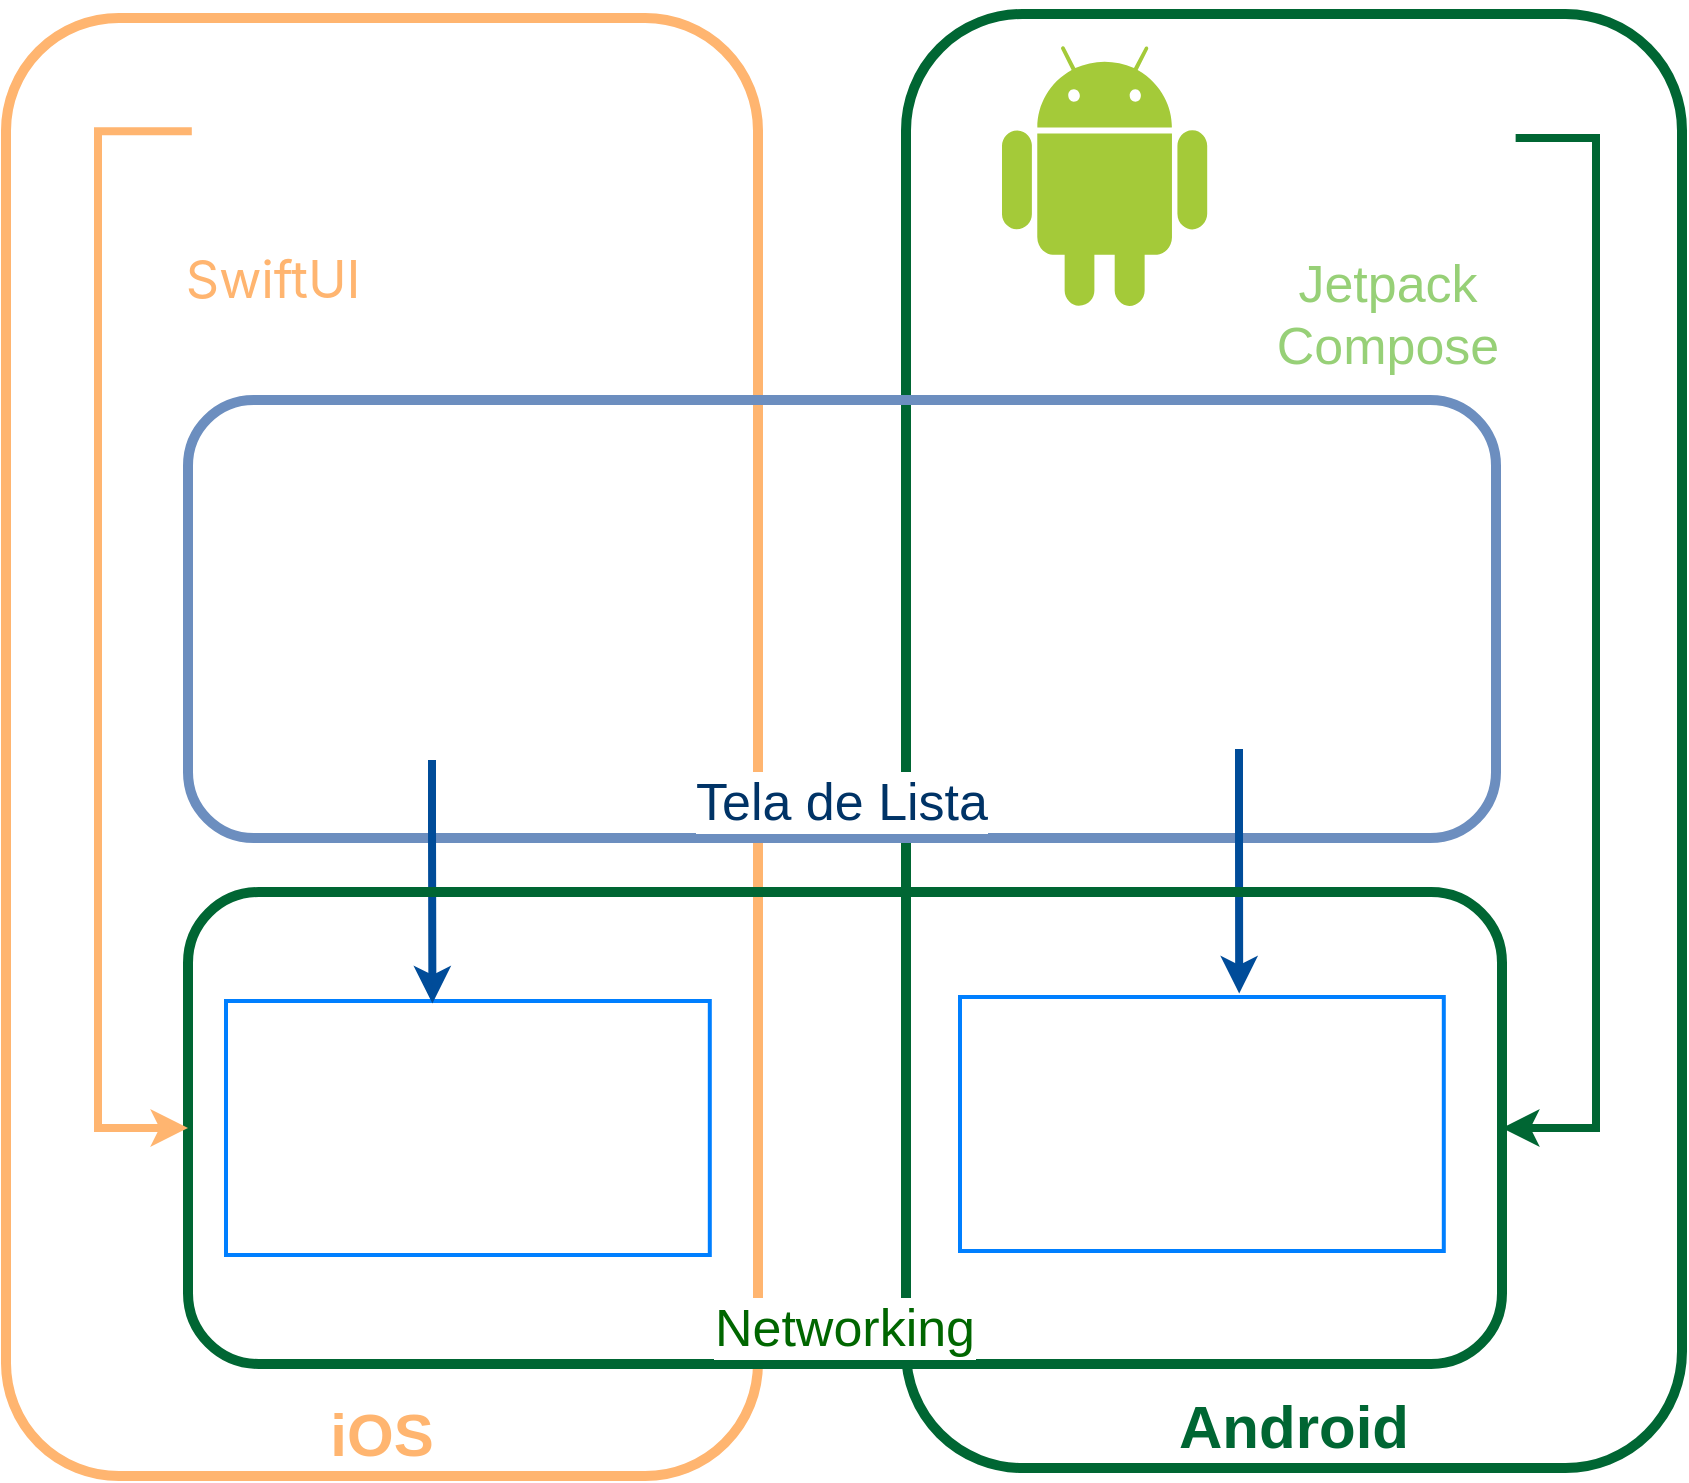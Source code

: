 <mxfile version="14.9.2" type="device"><diagram id="ZFYBqz_BnX749v7Ybn8j" name="Page-1"><mxGraphModel dx="1375" dy="1210" grid="0" gridSize="10" guides="1" tooltips="1" connect="1" arrows="1" fold="1" page="1" pageScale="1" pageWidth="1100" pageHeight="850" math="0" shadow="0"><root><mxCell id="0"/><mxCell id="1" parent="0"/><mxCell id="1DhAXQPVrQOtu4q5Np0t-5" value="Android" style="rounded=1;whiteSpace=wrap;html=1;fillColor=none;strokeWidth=5;fontSize=30;fontStyle=1;verticalAlign=bottom;fontColor=#006633;strokeColor=#006633;" vertex="1" parent="1"><mxGeometry x="572" y="59" width="388" height="727" as="geometry"/></mxCell><mxCell id="1DhAXQPVrQOtu4q5Np0t-1" value="iOS" style="rounded=1;whiteSpace=wrap;html=1;fillColor=none;strokeWidth=5;fontSize=30;fontStyle=1;verticalAlign=bottom;fontColor=#FFB570;strokeColor=#FFB570;" vertex="1" parent="1"><mxGeometry x="122" y="61" width="376" height="729" as="geometry"/></mxCell><mxCell id="1DhAXQPVrQOtu4q5Np0t-8" value="&lt;font color=&quot;#003366&quot;&gt;Tela de Lista&lt;/font&gt;" style="rounded=1;whiteSpace=wrap;html=1;labelBackgroundColor=#ffffff;fontSize=26;strokeColor=#6c8ebf;strokeWidth=5;align=center;verticalAlign=bottom;fillColor=none;" vertex="1" parent="1"><mxGeometry x="213" y="252" width="654" height="219" as="geometry"/></mxCell><mxCell id="77UWb0Z8qKlMjS85R3Wg-2" value="" style="dashed=0;outlineConnect=0;html=1;align=center;labelPosition=center;verticalLabelPosition=bottom;verticalAlign=top;shape=mxgraph.weblogos.android;fillColor=#A4CA39;strokeColor=none" parent="1" vertex="1"><mxGeometry x="620" y="75" width="102.6" height="130" as="geometry"/></mxCell><mxCell id="77UWb0Z8qKlMjS85R3Wg-4" value="" style="shape=image;verticalLabelPosition=bottom;labelBackgroundColor=#ffffff;verticalAlign=top;aspect=fixed;imageAspect=0;image=https://cmota.github.io/kmp-codelabs/img/657b1858759b67ee.png;strokeWidth=2;imageBorder=#007FFF;" parent="1" vertex="1"><mxGeometry x="599" y="550.5" width="241.9" height="127" as="geometry"/></mxCell><mxCell id="1DhAXQPVrQOtu4q5Np0t-14" style="edgeStyle=orthogonalEdgeStyle;rounded=0;orthogonalLoop=1;jettySize=auto;html=1;exitX=0.5;exitY=1;exitDx=0;exitDy=0;entryX=0.8;entryY=0.215;entryDx=0;entryDy=0;entryPerimeter=0;fontSize=26;fontColor=#FFB570;strokeColor=#004C99;strokeWidth=4;" edge="1" parent="1" source="i7RmPvT9AxaZZ8LSUsvs-1" target="1DhAXQPVrQOtu4q5Np0t-7"><mxGeometry relative="1" as="geometry"/></mxCell><mxCell id="i7RmPvT9AxaZZ8LSUsvs-1" value="" style="shape=image;verticalLabelPosition=bottom;labelBackgroundColor=#ffffff;verticalAlign=top;aspect=fixed;imageAspect=0;image=https://cdn-images-1.medium.com/max/1200/1*5-aoK8IBmXve5whBQM90GA.png;" parent="1" vertex="1"><mxGeometry x="671.5" y="292.5" width="134" height="134" as="geometry"/></mxCell><mxCell id="1DhAXQPVrQOtu4q5Np0t-2" value="" style="group" vertex="1" connectable="0" parent="1"><mxGeometry x="174" y="77.0" width="163" height="140.0" as="geometry"/></mxCell><mxCell id="77UWb0Z8qKlMjS85R3Wg-10" value="&lt;span style=&quot;font-family: &amp;quot;sf pro display&amp;quot;, &amp;quot;sf pro icons&amp;quot;, &amp;quot;helvetica neue&amp;quot;, helvetica, arial, sans-serif; font-size: 26px; letter-spacing: -0.003em;&quot;&gt;SwiftUI&lt;/span&gt;" style="text;html=1;strokeColor=none;fillColor=none;align=center;verticalAlign=middle;whiteSpace=wrap;rounded=0;labelBackgroundColor=none;fontSize=26;fontColor=#FFB570;" parent="1DhAXQPVrQOtu4q5Np0t-2" vertex="1"><mxGeometry y="89.0" width="163" height="51" as="geometry"/></mxCell><mxCell id="i7RmPvT9AxaZZ8LSUsvs-2" value="" style="shape=image;verticalLabelPosition=bottom;labelBackgroundColor=#ffffff;verticalAlign=top;aspect=fixed;imageAspect=0;image=https://miro.medium.com/max/1138/1*6-G_o5PZSzppyfdLTbFu-A.png;" parent="1DhAXQPVrQOtu4q5Np0t-2" vertex="1"><mxGeometry x="40.9" width="81.21" height="81.21" as="geometry"/></mxCell><mxCell id="1DhAXQPVrQOtu4q5Np0t-4" value="" style="shape=image;verticalLabelPosition=bottom;labelBackgroundColor=#ffffff;verticalAlign=top;aspect=fixed;imageAspect=0;image=https://upload.wikimedia.org/wikipedia/commons/thumb/1/1b/Apple_logo_grey.svg/862px-Apple_logo_grey.svg.png;" vertex="1" parent="1"><mxGeometry x="337" y="72.33" width="102.48" height="121.67" as="geometry"/></mxCell><mxCell id="1DhAXQPVrQOtu4q5Np0t-6" value="" style="group;fontStyle=1" vertex="1" connectable="0" parent="1"><mxGeometry x="726" y="52" width="174" height="191" as="geometry"/></mxCell><mxCell id="77UWb0Z8qKlMjS85R3Wg-13" value="" style="shape=image;verticalLabelPosition=bottom;labelBackgroundColor=#ffffff;verticalAlign=top;aspect=fixed;imageAspect=0;image=https://3.bp.blogspot.com/-VVp3WvJvl84/X0Vu6EjYqDI/AAAAAAAAPjU/ZOMKiUlgfg8ok8DY8Hc-ocOvGdB0z86AgCLcBGAsYHQ/s1600/jetpack%2Bcompose%2Bicon_RGB.png;" parent="1DhAXQPVrQOtu4q5Np0t-6" vertex="1"><mxGeometry x="23.17" width="127.65" height="138" as="geometry"/></mxCell><mxCell id="77UWb0Z8qKlMjS85R3Wg-14" value="&lt;h2 id=&quot;get-started-with-jetpack-compose&quot; style=&quot;font-style: normal ; text-indent: 0px ; text-transform: none ; word-spacing: 0px ; text-decoration: none ; box-sizing: inherit ; margin: 0px ; font-size: 26px&quot;&gt;&lt;font style=&quot;font-size: 26px ; font-weight: normal&quot;&gt;Jetpack Compose&lt;/font&gt;&lt;/h2&gt;" style="text;whiteSpace=wrap;html=1;align=center;fontSize=26;fontColor=#97D077;fontStyle=0" parent="1DhAXQPVrQOtu4q5Np0t-6" vertex="1"><mxGeometry y="120" width="174" height="71" as="geometry"/></mxCell><mxCell id="1DhAXQPVrQOtu4q5Np0t-9" value="" style="shape=image;verticalLabelPosition=bottom;labelBackgroundColor=#ffffff;verticalAlign=top;aspect=fixed;imageAspect=0;image=https://cmota.github.io/kmp-codelabs/img/657b1858759b67ee.png;strokeWidth=2;imageBorder=#007FFF;" vertex="1" parent="1"><mxGeometry x="232" y="552.5" width="241.9" height="127" as="geometry"/></mxCell><mxCell id="1DhAXQPVrQOtu4q5Np0t-13" style="edgeStyle=orthogonalEdgeStyle;rounded=0;orthogonalLoop=1;jettySize=auto;html=1;exitX=0.5;exitY=1;exitDx=0;exitDy=0;entryX=0.186;entryY=0.236;entryDx=0;entryDy=0;entryPerimeter=0;fontSize=26;fontColor=#FFB570;strokeWidth=4;strokeColor=#004C99;" edge="1" parent="1" source="1DhAXQPVrQOtu4q5Np0t-10" target="1DhAXQPVrQOtu4q5Np0t-7"><mxGeometry relative="1" as="geometry"/></mxCell><mxCell id="1DhAXQPVrQOtu4q5Np0t-10" value="" style="shape=image;verticalLabelPosition=bottom;labelBackgroundColor=#ffffff;verticalAlign=top;aspect=fixed;imageAspect=0;image=https://cdn-images-1.medium.com/max/1200/1*5-aoK8IBmXve5whBQM90GA.png;" vertex="1" parent="1"><mxGeometry x="268" y="298" width="134" height="134" as="geometry"/></mxCell><mxCell id="1DhAXQPVrQOtu4q5Np0t-7" value="Networking" style="rounded=1;whiteSpace=wrap;html=1;labelBackgroundColor=#ffffff;fontSize=26;strokeColor=#006633;strokeWidth=5;fillColor=none;align=center;verticalAlign=bottom;fontColor=#006600;" vertex="1" parent="1"><mxGeometry x="213" y="498" width="657" height="236" as="geometry"/></mxCell><mxCell id="1DhAXQPVrQOtu4q5Np0t-11" style="edgeStyle=orthogonalEdgeStyle;rounded=0;orthogonalLoop=1;jettySize=auto;html=1;exitX=0;exitY=0.5;exitDx=0;exitDy=0;entryX=0;entryY=0.5;entryDx=0;entryDy=0;fontSize=26;fontColor=#FFB570;strokeColor=#FFB570;strokeWidth=4;" edge="1" parent="1" source="i7RmPvT9AxaZZ8LSUsvs-2" target="1DhAXQPVrQOtu4q5Np0t-7"><mxGeometry relative="1" as="geometry"><Array as="points"><mxPoint x="168" y="118"/><mxPoint x="168" y="616"/></Array></mxGeometry></mxCell><mxCell id="1DhAXQPVrQOtu4q5Np0t-12" style="edgeStyle=orthogonalEdgeStyle;rounded=0;orthogonalLoop=1;jettySize=auto;html=1;exitX=1;exitY=0.5;exitDx=0;exitDy=0;entryX=1;entryY=0.5;entryDx=0;entryDy=0;fontSize=26;fontColor=#FFB570;fillColor=#d5e8d4;strokeWidth=4;strokeColor=#006633;" edge="1" parent="1" source="77UWb0Z8qKlMjS85R3Wg-13" target="1DhAXQPVrQOtu4q5Np0t-7"><mxGeometry relative="1" as="geometry"><Array as="points"><mxPoint x="917" y="121"/><mxPoint x="917" y="616"/></Array></mxGeometry></mxCell></root></mxGraphModel></diagram></mxfile>